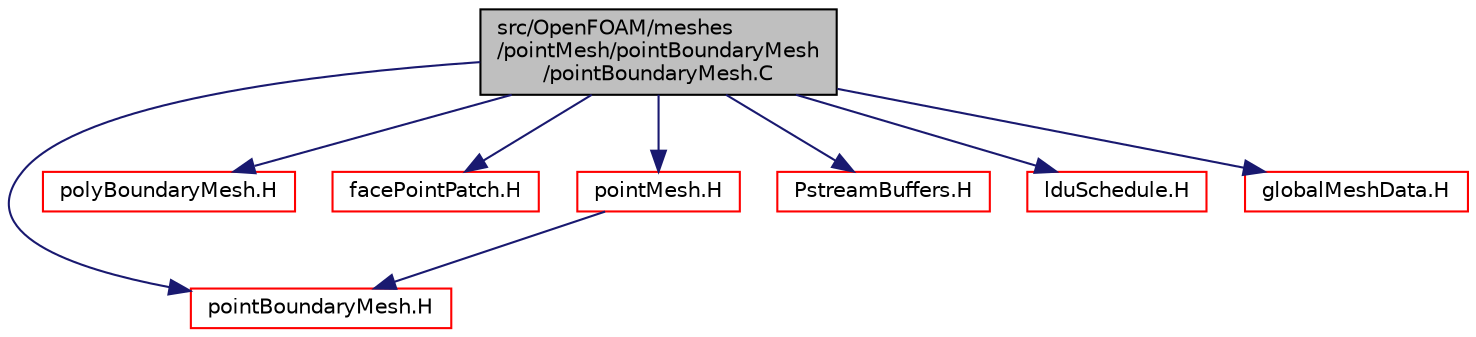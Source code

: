 digraph "src/OpenFOAM/meshes/pointMesh/pointBoundaryMesh/pointBoundaryMesh.C"
{
  bgcolor="transparent";
  edge [fontname="Helvetica",fontsize="10",labelfontname="Helvetica",labelfontsize="10"];
  node [fontname="Helvetica",fontsize="10",shape=record];
  Node1 [label="src/OpenFOAM/meshes\l/pointMesh/pointBoundaryMesh\l/pointBoundaryMesh.C",height=0.2,width=0.4,color="black", fillcolor="grey75", style="filled", fontcolor="black"];
  Node1 -> Node2 [color="midnightblue",fontsize="10",style="solid",fontname="Helvetica"];
  Node2 [label="pointBoundaryMesh.H",height=0.2,width=0.4,color="red",URL="$a08552.html"];
  Node1 -> Node3 [color="midnightblue",fontsize="10",style="solid",fontname="Helvetica"];
  Node3 [label="polyBoundaryMesh.H",height=0.2,width=0.4,color="red",URL="$a08626.html"];
  Node1 -> Node4 [color="midnightblue",fontsize="10",style="solid",fontname="Helvetica"];
  Node4 [label="facePointPatch.H",height=0.2,width=0.4,color="red",URL="$a08589.html"];
  Node1 -> Node5 [color="midnightblue",fontsize="10",style="solid",fontname="Helvetica"];
  Node5 [label="pointMesh.H",height=0.2,width=0.4,color="red",URL="$a08554.html"];
  Node5 -> Node2 [color="midnightblue",fontsize="10",style="solid",fontname="Helvetica"];
  Node1 -> Node6 [color="midnightblue",fontsize="10",style="solid",fontname="Helvetica"];
  Node6 [label="PstreamBuffers.H",height=0.2,width=0.4,color="red",URL="$a07796.html"];
  Node1 -> Node7 [color="midnightblue",fontsize="10",style="solid",fontname="Helvetica"];
  Node7 [label="lduSchedule.H",height=0.2,width=0.4,color="red",URL="$a08277.html"];
  Node1 -> Node8 [color="midnightblue",fontsize="10",style="solid",fontname="Helvetica"];
  Node8 [label="globalMeshData.H",height=0.2,width=0.4,color="red",URL="$a08599.html"];
}
